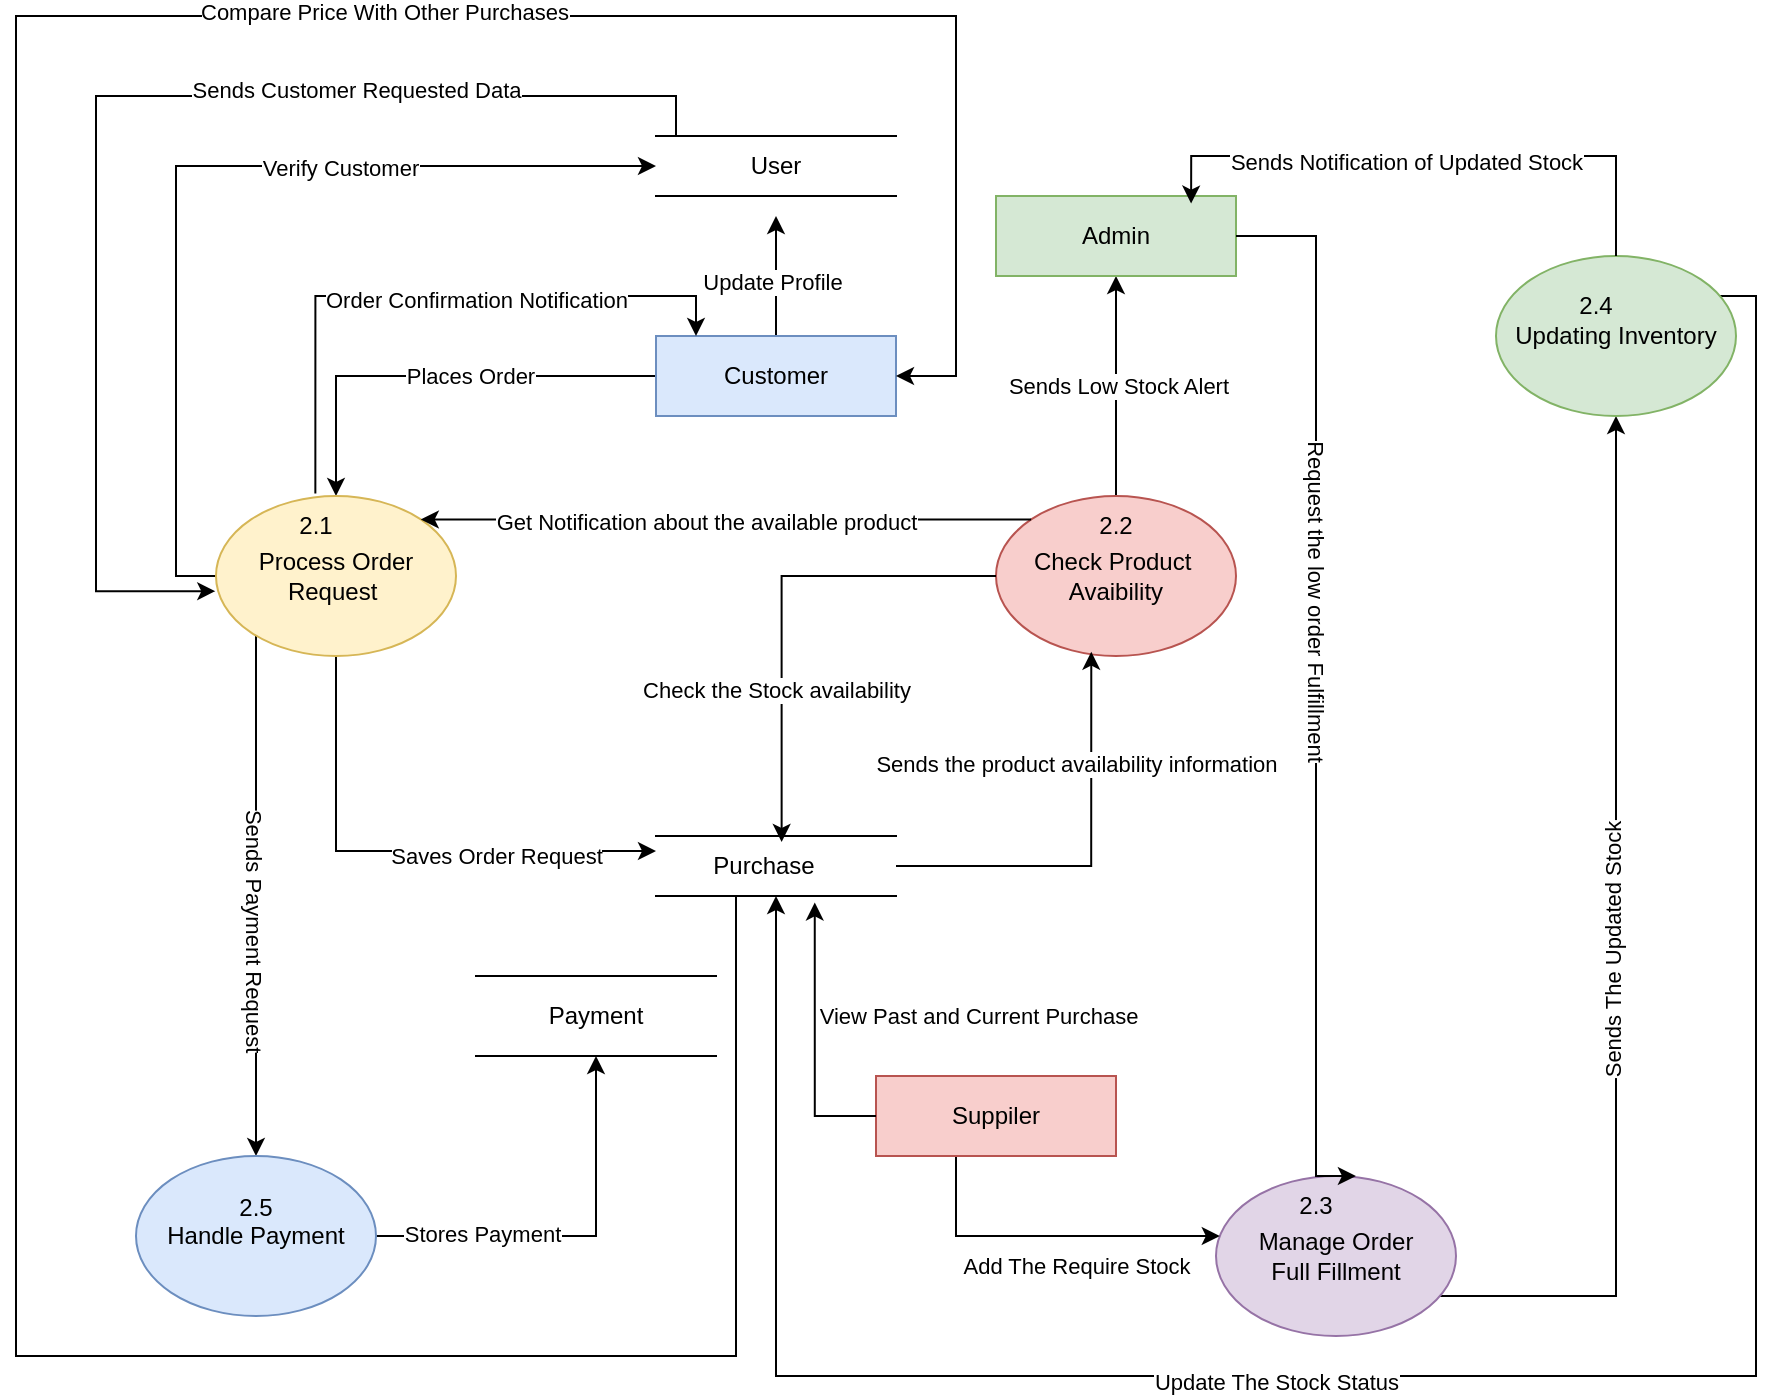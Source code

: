 <mxfile version="25.0.3">
  <diagram name="Page-1" id="qeTe4d_aXSrNMR7oOHWq">
    <mxGraphModel dx="1489" dy="1976" grid="1" gridSize="10" guides="1" tooltips="1" connect="1" arrows="1" fold="1" page="1" pageScale="1" pageWidth="827" pageHeight="1169" math="0" shadow="0">
      <root>
        <mxCell id="0" />
        <mxCell id="1" parent="0" />
        <mxCell id="90MhEPkQ4H-uwKmjVPlS-23" style="edgeStyle=orthogonalEdgeStyle;rounded=0;orthogonalLoop=1;jettySize=auto;html=1;" edge="1" parent="1" source="90MhEPkQ4H-uwKmjVPlS-1">
          <mxGeometry relative="1" as="geometry">
            <mxPoint x="420" y="60" as="targetPoint" />
          </mxGeometry>
        </mxCell>
        <mxCell id="90MhEPkQ4H-uwKmjVPlS-24" value="Update Profile" style="edgeLabel;html=1;align=center;verticalAlign=middle;resizable=0;points=[];" vertex="1" connectable="0" parent="90MhEPkQ4H-uwKmjVPlS-23">
          <mxGeometry x="-0.101" y="2" relative="1" as="geometry">
            <mxPoint as="offset" />
          </mxGeometry>
        </mxCell>
        <mxCell id="90MhEPkQ4H-uwKmjVPlS-32" style="edgeStyle=orthogonalEdgeStyle;rounded=0;orthogonalLoop=1;jettySize=auto;html=1;entryX=0.5;entryY=0;entryDx=0;entryDy=0;" edge="1" parent="1" source="90MhEPkQ4H-uwKmjVPlS-1" target="90MhEPkQ4H-uwKmjVPlS-2">
          <mxGeometry relative="1" as="geometry" />
        </mxCell>
        <mxCell id="90MhEPkQ4H-uwKmjVPlS-33" value="Places Order" style="edgeLabel;html=1;align=center;verticalAlign=middle;resizable=0;points=[];" vertex="1" connectable="0" parent="90MhEPkQ4H-uwKmjVPlS-32">
          <mxGeometry x="-0.153" relative="1" as="geometry">
            <mxPoint as="offset" />
          </mxGeometry>
        </mxCell>
        <mxCell id="90MhEPkQ4H-uwKmjVPlS-1" value="Customer" style="rounded=0;whiteSpace=wrap;html=1;fillColor=#dae8fc;strokeColor=#6c8ebf;" vertex="1" parent="1">
          <mxGeometry x="360" y="120" width="120" height="40" as="geometry" />
        </mxCell>
        <mxCell id="90MhEPkQ4H-uwKmjVPlS-19" style="edgeStyle=orthogonalEdgeStyle;rounded=0;orthogonalLoop=1;jettySize=auto;html=1;entryX=0;entryY=0.5;entryDx=0;entryDy=0;" edge="1" parent="1" source="90MhEPkQ4H-uwKmjVPlS-2" target="90MhEPkQ4H-uwKmjVPlS-13">
          <mxGeometry relative="1" as="geometry">
            <Array as="points">
              <mxPoint x="120" y="240" />
              <mxPoint x="120" y="35" />
            </Array>
          </mxGeometry>
        </mxCell>
        <mxCell id="90MhEPkQ4H-uwKmjVPlS-20" value="Verify Customer" style="edgeLabel;html=1;align=center;verticalAlign=middle;resizable=0;points=[];" vertex="1" connectable="0" parent="90MhEPkQ4H-uwKmjVPlS-19">
          <mxGeometry x="0.32" y="-1" relative="1" as="geometry">
            <mxPoint as="offset" />
          </mxGeometry>
        </mxCell>
        <mxCell id="90MhEPkQ4H-uwKmjVPlS-25" style="edgeStyle=orthogonalEdgeStyle;rounded=0;orthogonalLoop=1;jettySize=auto;html=1;entryX=0;entryY=0.25;entryDx=0;entryDy=0;" edge="1" parent="1" source="90MhEPkQ4H-uwKmjVPlS-2" target="90MhEPkQ4H-uwKmjVPlS-5">
          <mxGeometry relative="1" as="geometry">
            <Array as="points">
              <mxPoint x="200" y="378" />
            </Array>
          </mxGeometry>
        </mxCell>
        <mxCell id="90MhEPkQ4H-uwKmjVPlS-26" value="Saves Order Request" style="edgeLabel;html=1;align=center;verticalAlign=middle;resizable=0;points=[];" vertex="1" connectable="0" parent="90MhEPkQ4H-uwKmjVPlS-25">
          <mxGeometry x="-0.059" y="-2" relative="1" as="geometry">
            <mxPoint x="56" as="offset" />
          </mxGeometry>
        </mxCell>
        <mxCell id="90MhEPkQ4H-uwKmjVPlS-59" style="edgeStyle=orthogonalEdgeStyle;rounded=0;orthogonalLoop=1;jettySize=auto;html=1;" edge="1" parent="1" source="90MhEPkQ4H-uwKmjVPlS-2" target="90MhEPkQ4H-uwKmjVPlS-58">
          <mxGeometry relative="1" as="geometry">
            <Array as="points">
              <mxPoint x="160" y="360" />
              <mxPoint x="160" y="360" />
            </Array>
          </mxGeometry>
        </mxCell>
        <mxCell id="90MhEPkQ4H-uwKmjVPlS-60" value="Sends Payment Request" style="edgeLabel;html=1;align=center;verticalAlign=middle;resizable=0;points=[];rotation=90;" vertex="1" connectable="0" parent="90MhEPkQ4H-uwKmjVPlS-59">
          <mxGeometry x="0.129" y="-1" relative="1" as="geometry">
            <mxPoint as="offset" />
          </mxGeometry>
        </mxCell>
        <mxCell id="90MhEPkQ4H-uwKmjVPlS-61" style="edgeStyle=orthogonalEdgeStyle;rounded=0;orthogonalLoop=1;jettySize=auto;html=1;entryX=0;entryY=0.25;entryDx=0;entryDy=0;exitX=0.414;exitY=-0.016;exitDx=0;exitDy=0;exitPerimeter=0;" edge="1" parent="1" source="90MhEPkQ4H-uwKmjVPlS-2">
          <mxGeometry relative="1" as="geometry">
            <mxPoint x="190.0" y="195.359" as="sourcePoint" />
            <mxPoint x="380" y="120.0" as="targetPoint" />
            <Array as="points">
              <mxPoint x="190" y="100" />
              <mxPoint x="380" y="100" />
            </Array>
          </mxGeometry>
        </mxCell>
        <mxCell id="90MhEPkQ4H-uwKmjVPlS-62" value="Order Confirmation Notification" style="edgeLabel;html=1;align=center;verticalAlign=middle;resizable=0;points=[];" vertex="1" connectable="0" parent="90MhEPkQ4H-uwKmjVPlS-61">
          <mxGeometry x="0.155" y="-2" relative="1" as="geometry">
            <mxPoint as="offset" />
          </mxGeometry>
        </mxCell>
        <mxCell id="90MhEPkQ4H-uwKmjVPlS-2" value="Process Order&lt;div&gt;Request&amp;nbsp;&lt;/div&gt;" style="ellipse;whiteSpace=wrap;html=1;fillColor=#fff2cc;strokeColor=#d6b656;" vertex="1" parent="1">
          <mxGeometry x="140" y="200" width="120" height="80" as="geometry" />
        </mxCell>
        <mxCell id="90MhEPkQ4H-uwKmjVPlS-42" style="edgeStyle=orthogonalEdgeStyle;rounded=0;orthogonalLoop=1;jettySize=auto;html=1;" edge="1" parent="1" source="90MhEPkQ4H-uwKmjVPlS-3" target="90MhEPkQ4H-uwKmjVPlS-41">
          <mxGeometry relative="1" as="geometry" />
        </mxCell>
        <mxCell id="90MhEPkQ4H-uwKmjVPlS-43" value="Sends Low Stock Alert" style="edgeLabel;html=1;align=center;verticalAlign=middle;resizable=0;points=[];" vertex="1" connectable="0" parent="90MhEPkQ4H-uwKmjVPlS-42">
          <mxGeometry x="-0.003" y="-1" relative="1" as="geometry">
            <mxPoint as="offset" />
          </mxGeometry>
        </mxCell>
        <mxCell id="90MhEPkQ4H-uwKmjVPlS-3" value="Check Product&amp;nbsp;&lt;div&gt;Avaibility&lt;/div&gt;" style="ellipse;whiteSpace=wrap;html=1;fillColor=#f8cecc;strokeColor=#b85450;" vertex="1" parent="1">
          <mxGeometry x="530" y="200" width="120" height="80" as="geometry" />
        </mxCell>
        <mxCell id="90MhEPkQ4H-uwKmjVPlS-5" value="" style="shape=partialRectangle;whiteSpace=wrap;html=1;left=0;right=0;fillColor=none;" vertex="1" parent="1">
          <mxGeometry x="360" y="370" width="120" height="30" as="geometry" />
        </mxCell>
        <mxCell id="90MhEPkQ4H-uwKmjVPlS-71" style="edgeStyle=orthogonalEdgeStyle;rounded=0;orthogonalLoop=1;jettySize=auto;html=1;" edge="1" parent="1" source="90MhEPkQ4H-uwKmjVPlS-6">
          <mxGeometry relative="1" as="geometry">
            <mxPoint x="480" y="140" as="targetPoint" />
            <Array as="points">
              <mxPoint x="400" y="630" />
              <mxPoint x="40" y="630" />
              <mxPoint x="40" y="-40" />
              <mxPoint x="510" y="-40" />
              <mxPoint x="510" y="140" />
            </Array>
          </mxGeometry>
        </mxCell>
        <mxCell id="90MhEPkQ4H-uwKmjVPlS-72" value="Compare Price With Other Purchases" style="edgeLabel;html=1;align=center;verticalAlign=middle;resizable=0;points=[];" vertex="1" connectable="0" parent="90MhEPkQ4H-uwKmjVPlS-71">
          <mxGeometry x="0.488" y="2" relative="1" as="geometry">
            <mxPoint as="offset" />
          </mxGeometry>
        </mxCell>
        <mxCell id="90MhEPkQ4H-uwKmjVPlS-6" value="Purchase" style="text;html=1;align=center;verticalAlign=middle;whiteSpace=wrap;rounded=0;" vertex="1" parent="1">
          <mxGeometry x="384" y="370" width="60" height="30" as="geometry" />
        </mxCell>
        <mxCell id="90MhEPkQ4H-uwKmjVPlS-50" style="edgeStyle=orthogonalEdgeStyle;rounded=0;orthogonalLoop=1;jettySize=auto;html=1;entryX=0.5;entryY=1;entryDx=0;entryDy=0;" edge="1" parent="1" source="90MhEPkQ4H-uwKmjVPlS-9" target="90MhEPkQ4H-uwKmjVPlS-10">
          <mxGeometry relative="1" as="geometry">
            <Array as="points">
              <mxPoint x="840" y="600" />
            </Array>
          </mxGeometry>
        </mxCell>
        <mxCell id="90MhEPkQ4H-uwKmjVPlS-51" value="Sends The Updated Stock" style="edgeLabel;html=1;align=center;verticalAlign=middle;resizable=0;points=[];rotation=-90;" vertex="1" connectable="0" parent="90MhEPkQ4H-uwKmjVPlS-50">
          <mxGeometry x="-0.011" y="2" relative="1" as="geometry">
            <mxPoint as="offset" />
          </mxGeometry>
        </mxCell>
        <mxCell id="90MhEPkQ4H-uwKmjVPlS-9" value="Manage Order&lt;div&gt;Full Fillment&lt;/div&gt;" style="ellipse;whiteSpace=wrap;html=1;fillColor=#e1d5e7;strokeColor=#9673a6;" vertex="1" parent="1">
          <mxGeometry x="640" y="540" width="120" height="80" as="geometry" />
        </mxCell>
        <mxCell id="90MhEPkQ4H-uwKmjVPlS-55" style="edgeStyle=orthogonalEdgeStyle;rounded=0;orthogonalLoop=1;jettySize=auto;html=1;" edge="1" parent="1" source="90MhEPkQ4H-uwKmjVPlS-10">
          <mxGeometry relative="1" as="geometry">
            <mxPoint x="420" y="400" as="targetPoint" />
            <Array as="points">
              <mxPoint x="910" y="100" />
              <mxPoint x="910" y="640" />
              <mxPoint x="420" y="640" />
              <mxPoint x="420" y="400" />
            </Array>
          </mxGeometry>
        </mxCell>
        <mxCell id="90MhEPkQ4H-uwKmjVPlS-56" value="Update The Stock Status" style="edgeLabel;html=1;align=center;verticalAlign=middle;resizable=0;points=[];" vertex="1" connectable="0" parent="90MhEPkQ4H-uwKmjVPlS-55">
          <mxGeometry x="0.239" y="3" relative="1" as="geometry">
            <mxPoint as="offset" />
          </mxGeometry>
        </mxCell>
        <mxCell id="90MhEPkQ4H-uwKmjVPlS-10" value="Updating Inventory" style="ellipse;whiteSpace=wrap;html=1;fillColor=#d5e8d4;strokeColor=#82b366;" vertex="1" parent="1">
          <mxGeometry x="780" y="80" width="120" height="80" as="geometry" />
        </mxCell>
        <mxCell id="90MhEPkQ4H-uwKmjVPlS-13" value="User" style="shape=partialRectangle;whiteSpace=wrap;html=1;left=0;right=0;fillColor=none;" vertex="1" parent="1">
          <mxGeometry x="360" y="20" width="120" height="30" as="geometry" />
        </mxCell>
        <mxCell id="90MhEPkQ4H-uwKmjVPlS-21" style="edgeStyle=orthogonalEdgeStyle;rounded=0;orthogonalLoop=1;jettySize=auto;html=1;exitX=0;exitY=0;exitDx=0;exitDy=0;entryX=-0.003;entryY=0.595;entryDx=0;entryDy=0;entryPerimeter=0;" edge="1" parent="1" source="90MhEPkQ4H-uwKmjVPlS-13" target="90MhEPkQ4H-uwKmjVPlS-2">
          <mxGeometry relative="1" as="geometry">
            <Array as="points">
              <mxPoint x="370" y="20" />
              <mxPoint x="370" />
              <mxPoint x="80" />
              <mxPoint x="80" y="248" />
            </Array>
          </mxGeometry>
        </mxCell>
        <mxCell id="90MhEPkQ4H-uwKmjVPlS-22" value="Sends Customer Requested Data" style="edgeLabel;html=1;align=center;verticalAlign=middle;resizable=0;points=[];" vertex="1" connectable="0" parent="90MhEPkQ4H-uwKmjVPlS-21">
          <mxGeometry x="-0.394" y="-3" relative="1" as="geometry">
            <mxPoint as="offset" />
          </mxGeometry>
        </mxCell>
        <mxCell id="90MhEPkQ4H-uwKmjVPlS-34" style="edgeStyle=orthogonalEdgeStyle;rounded=0;orthogonalLoop=1;jettySize=auto;html=1;entryX=0.647;entryY=0.1;entryDx=0;entryDy=0;entryPerimeter=0;" edge="1" parent="1" source="90MhEPkQ4H-uwKmjVPlS-3" target="90MhEPkQ4H-uwKmjVPlS-6">
          <mxGeometry relative="1" as="geometry" />
        </mxCell>
        <mxCell id="90MhEPkQ4H-uwKmjVPlS-36" value="Check the Stock&amp;nbsp;availability" style="edgeLabel;html=1;align=center;verticalAlign=middle;resizable=0;points=[];" vertex="1" connectable="0" parent="90MhEPkQ4H-uwKmjVPlS-34">
          <mxGeometry x="0.364" y="-3" relative="1" as="geometry">
            <mxPoint as="offset" />
          </mxGeometry>
        </mxCell>
        <mxCell id="90MhEPkQ4H-uwKmjVPlS-37" style="edgeStyle=orthogonalEdgeStyle;rounded=0;orthogonalLoop=1;jettySize=auto;html=1;entryX=0.397;entryY=0.973;entryDx=0;entryDy=0;entryPerimeter=0;" edge="1" parent="1" source="90MhEPkQ4H-uwKmjVPlS-5" target="90MhEPkQ4H-uwKmjVPlS-3">
          <mxGeometry relative="1" as="geometry" />
        </mxCell>
        <mxCell id="90MhEPkQ4H-uwKmjVPlS-38" value="Sends the product availability information" style="edgeLabel;html=1;align=center;verticalAlign=middle;resizable=0;points=[];" vertex="1" connectable="0" parent="90MhEPkQ4H-uwKmjVPlS-37">
          <mxGeometry x="0.456" y="1" relative="1" as="geometry">
            <mxPoint x="-7" as="offset" />
          </mxGeometry>
        </mxCell>
        <mxCell id="90MhEPkQ4H-uwKmjVPlS-39" style="edgeStyle=orthogonalEdgeStyle;rounded=0;orthogonalLoop=1;jettySize=auto;html=1;exitX=0;exitY=0;exitDx=0;exitDy=0;" edge="1" parent="1" source="90MhEPkQ4H-uwKmjVPlS-3" target="90MhEPkQ4H-uwKmjVPlS-2">
          <mxGeometry relative="1" as="geometry">
            <mxPoint x="526" y="213.4" as="sourcePoint" />
            <mxPoint x="260" y="200.04" as="targetPoint" />
            <Array as="points">
              <mxPoint x="440" y="212" />
              <mxPoint x="440" y="212" />
            </Array>
          </mxGeometry>
        </mxCell>
        <mxCell id="90MhEPkQ4H-uwKmjVPlS-40" value="Get Notification about the available product" style="edgeLabel;html=1;align=center;verticalAlign=middle;resizable=0;points=[];" vertex="1" connectable="0" parent="90MhEPkQ4H-uwKmjVPlS-39">
          <mxGeometry x="0.067" y="1" relative="1" as="geometry">
            <mxPoint as="offset" />
          </mxGeometry>
        </mxCell>
        <mxCell id="90MhEPkQ4H-uwKmjVPlS-41" value="Admin" style="rounded=0;whiteSpace=wrap;html=1;fillColor=#d5e8d4;strokeColor=#82b366;" vertex="1" parent="1">
          <mxGeometry x="530" y="50" width="120" height="40" as="geometry" />
        </mxCell>
        <mxCell id="90MhEPkQ4H-uwKmjVPlS-48" style="edgeStyle=orthogonalEdgeStyle;rounded=0;orthogonalLoop=1;jettySize=auto;html=1;" edge="1" parent="1" source="90MhEPkQ4H-uwKmjVPlS-44" target="90MhEPkQ4H-uwKmjVPlS-9">
          <mxGeometry relative="1" as="geometry">
            <Array as="points">
              <mxPoint x="510" y="530" />
              <mxPoint x="510" y="570" />
            </Array>
          </mxGeometry>
        </mxCell>
        <mxCell id="90MhEPkQ4H-uwKmjVPlS-49" value="Add The Require Stock" style="edgeLabel;html=1;align=center;verticalAlign=middle;resizable=0;points=[];rotation=0;" vertex="1" connectable="0" parent="90MhEPkQ4H-uwKmjVPlS-48">
          <mxGeometry x="-0.389" y="2" relative="1" as="geometry">
            <mxPoint x="47" y="17" as="offset" />
          </mxGeometry>
        </mxCell>
        <mxCell id="90MhEPkQ4H-uwKmjVPlS-44" value="Suppiler" style="rounded=0;whiteSpace=wrap;html=1;fillColor=#f8cecc;strokeColor=#b85450;" vertex="1" parent="1">
          <mxGeometry x="470" y="490" width="120" height="40" as="geometry" />
        </mxCell>
        <mxCell id="90MhEPkQ4H-uwKmjVPlS-45" style="edgeStyle=orthogonalEdgeStyle;rounded=0;orthogonalLoop=1;jettySize=auto;html=1;entryX=0.583;entryY=0;entryDx=0;entryDy=0;entryPerimeter=0;" edge="1" parent="1" source="90MhEPkQ4H-uwKmjVPlS-41" target="90MhEPkQ4H-uwKmjVPlS-9">
          <mxGeometry relative="1" as="geometry">
            <Array as="points">
              <mxPoint x="690" y="70" />
            </Array>
          </mxGeometry>
        </mxCell>
        <mxCell id="90MhEPkQ4H-uwKmjVPlS-46" value="Request the low order Fulfillment" style="edgeLabel;html=1;align=center;verticalAlign=middle;resizable=0;points=[];rotation=90;" vertex="1" connectable="0" parent="90MhEPkQ4H-uwKmjVPlS-45">
          <mxGeometry x="-0.163" relative="1" as="geometry">
            <mxPoint as="offset" />
          </mxGeometry>
        </mxCell>
        <mxCell id="90MhEPkQ4H-uwKmjVPlS-53" style="edgeStyle=orthogonalEdgeStyle;rounded=0;orthogonalLoop=1;jettySize=auto;html=1;entryX=0.813;entryY=0.095;entryDx=0;entryDy=0;entryPerimeter=0;" edge="1" parent="1" source="90MhEPkQ4H-uwKmjVPlS-10" target="90MhEPkQ4H-uwKmjVPlS-41">
          <mxGeometry relative="1" as="geometry">
            <Array as="points">
              <mxPoint x="840" y="30" />
              <mxPoint x="628" y="30" />
            </Array>
          </mxGeometry>
        </mxCell>
        <mxCell id="90MhEPkQ4H-uwKmjVPlS-54" value="Sends Notification of Updated Stock" style="edgeLabel;html=1;align=center;verticalAlign=middle;resizable=0;points=[];" vertex="1" connectable="0" parent="90MhEPkQ4H-uwKmjVPlS-53">
          <mxGeometry x="0.088" y="3" relative="1" as="geometry">
            <mxPoint as="offset" />
          </mxGeometry>
        </mxCell>
        <mxCell id="90MhEPkQ4H-uwKmjVPlS-66" style="edgeStyle=orthogonalEdgeStyle;rounded=0;orthogonalLoop=1;jettySize=auto;html=1;entryX=0.5;entryY=1;entryDx=0;entryDy=0;" edge="1" parent="1" source="90MhEPkQ4H-uwKmjVPlS-58" target="90MhEPkQ4H-uwKmjVPlS-64">
          <mxGeometry relative="1" as="geometry" />
        </mxCell>
        <mxCell id="90MhEPkQ4H-uwKmjVPlS-67" value="Stores Payment" style="edgeLabel;html=1;align=center;verticalAlign=middle;resizable=0;points=[];" vertex="1" connectable="0" parent="90MhEPkQ4H-uwKmjVPlS-66">
          <mxGeometry x="-0.474" y="1" relative="1" as="geometry">
            <mxPoint as="offset" />
          </mxGeometry>
        </mxCell>
        <mxCell id="90MhEPkQ4H-uwKmjVPlS-58" value="Handle Payment" style="ellipse;whiteSpace=wrap;html=1;fillColor=#dae8fc;strokeColor=#6c8ebf;" vertex="1" parent="1">
          <mxGeometry x="100" y="530" width="120" height="80" as="geometry" />
        </mxCell>
        <mxCell id="90MhEPkQ4H-uwKmjVPlS-64" value="Payment" style="shape=partialRectangle;whiteSpace=wrap;html=1;left=0;right=0;fillColor=none;" vertex="1" parent="1">
          <mxGeometry x="270" y="440" width="120" height="40" as="geometry" />
        </mxCell>
        <mxCell id="90MhEPkQ4H-uwKmjVPlS-69" style="edgeStyle=orthogonalEdgeStyle;rounded=0;orthogonalLoop=1;jettySize=auto;html=1;entryX=0.923;entryY=1.107;entryDx=0;entryDy=0;entryPerimeter=0;" edge="1" parent="1" source="90MhEPkQ4H-uwKmjVPlS-44" target="90MhEPkQ4H-uwKmjVPlS-6">
          <mxGeometry relative="1" as="geometry" />
        </mxCell>
        <mxCell id="90MhEPkQ4H-uwKmjVPlS-70" value="View Past and Current Purchase" style="edgeLabel;html=1;align=center;verticalAlign=middle;resizable=0;points=[];" vertex="1" connectable="0" parent="90MhEPkQ4H-uwKmjVPlS-69">
          <mxGeometry x="0.177" relative="1" as="geometry">
            <mxPoint x="81" as="offset" />
          </mxGeometry>
        </mxCell>
        <mxCell id="90MhEPkQ4H-uwKmjVPlS-73" value="2.1" style="text;html=1;align=center;verticalAlign=middle;whiteSpace=wrap;rounded=0;" vertex="1" parent="1">
          <mxGeometry x="160" y="200" width="60" height="30" as="geometry" />
        </mxCell>
        <mxCell id="90MhEPkQ4H-uwKmjVPlS-74" value="2.2" style="text;html=1;align=center;verticalAlign=middle;whiteSpace=wrap;rounded=0;" vertex="1" parent="1">
          <mxGeometry x="560" y="200" width="60" height="30" as="geometry" />
        </mxCell>
        <mxCell id="90MhEPkQ4H-uwKmjVPlS-75" value="2.3" style="text;html=1;align=center;verticalAlign=middle;whiteSpace=wrap;rounded=0;" vertex="1" parent="1">
          <mxGeometry x="660" y="540" width="60" height="30" as="geometry" />
        </mxCell>
        <mxCell id="90MhEPkQ4H-uwKmjVPlS-76" value="2.4" style="text;html=1;align=center;verticalAlign=middle;whiteSpace=wrap;rounded=0;" vertex="1" parent="1">
          <mxGeometry x="800" y="90" width="60" height="30" as="geometry" />
        </mxCell>
        <mxCell id="90MhEPkQ4H-uwKmjVPlS-77" value="2.5" style="text;html=1;align=center;verticalAlign=middle;whiteSpace=wrap;rounded=0;" vertex="1" parent="1">
          <mxGeometry x="130" y="541" width="60" height="30" as="geometry" />
        </mxCell>
      </root>
    </mxGraphModel>
  </diagram>
</mxfile>
